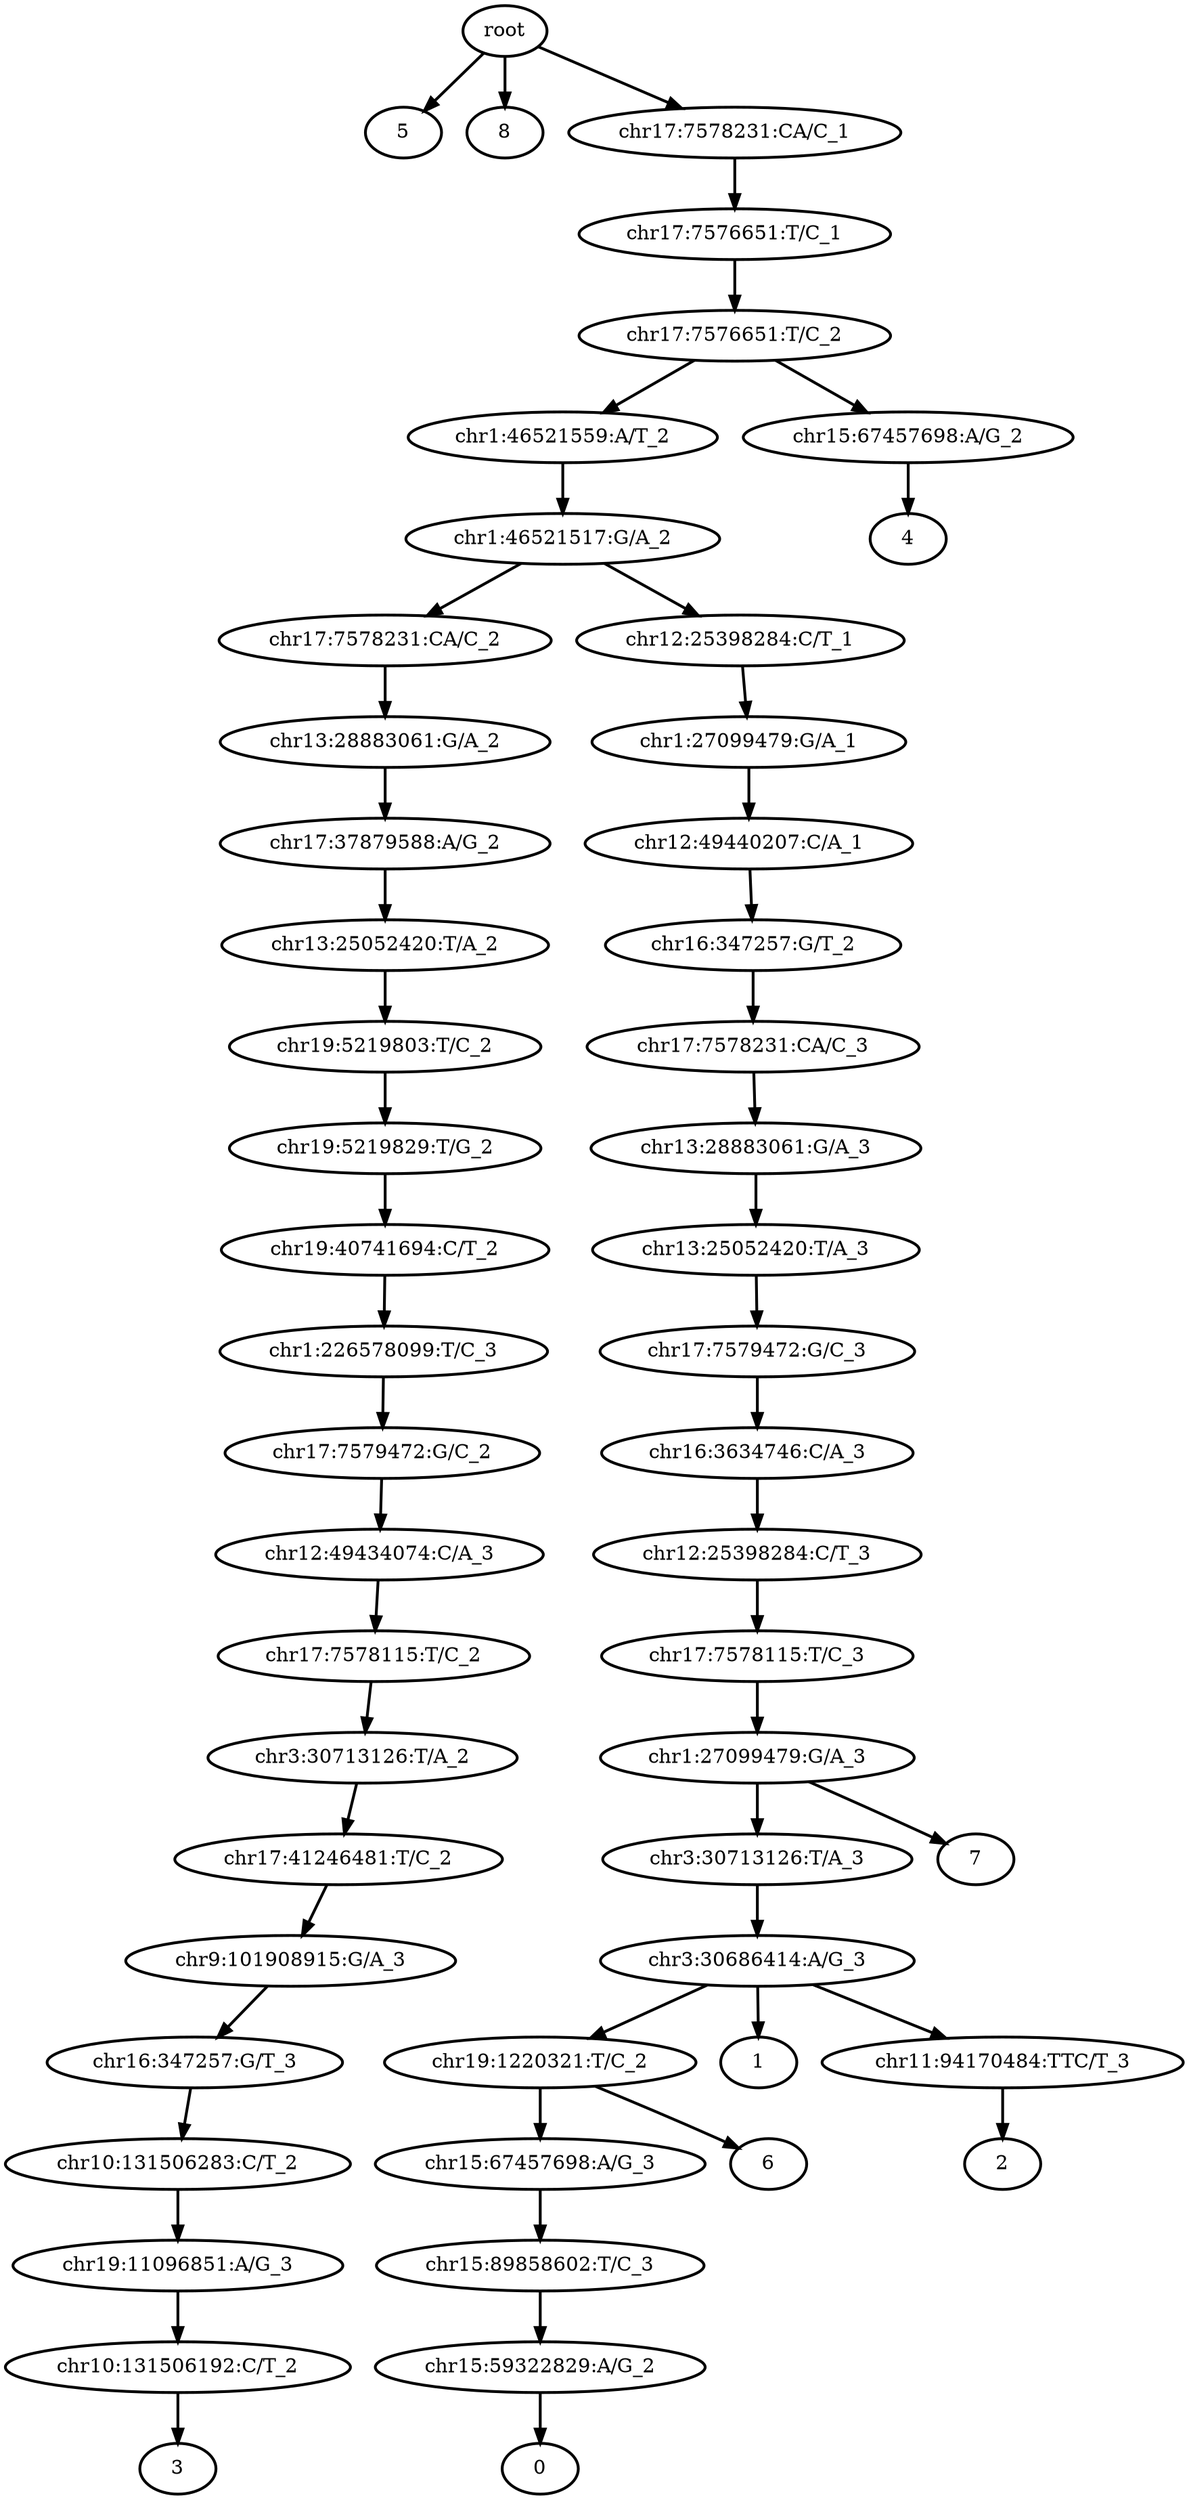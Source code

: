 digraph N {
	overlap="false"
	rankdir="TB"
	0 [label="root", style="bold"];
	1 [label="chr1:46521559:A/T_2", style="bold"];
	2 [label="chr1:46521517:G/A_2", style="bold"];
	3 [label="chr3:30713126:T/A_3", style="bold"];
	4 [label="chr3:30686414:A/G_3", style="bold"];
	5 [label="chr19:1220321:T/C_2", style="bold"];
	6 [label="chr15:67457698:A/G_3", style="bold"];
	7 [label="chr15:89858602:T/C_3", style="bold"];
	8 [label="chr15:59322829:A/G_2", style="bold"];
	9 [label="0", style="bold"];
	10 [label="1", style="bold"];
	11 [label="chr11:94170484:TTC/T_3", style="bold"];
	12 [label="2", style="bold"];
	13 [label="chr17:7578231:CA/C_2", style="bold"];
	14 [label="chr13:28883061:G/A_2", style="bold"];
	15 [label="chr17:37879588:A/G_2", style="bold"];
	16 [label="chr13:25052420:T/A_2", style="bold"];
	17 [label="chr19:5219803:T/C_2", style="bold"];
	18 [label="chr19:5219829:T/G_2", style="bold"];
	19 [label="chr19:40741694:C/T_2", style="bold"];
	20 [label="chr1:226578099:T/C_3", style="bold"];
	21 [label="chr17:7579472:G/C_2", style="bold"];
	22 [label="chr12:49434074:C/A_3", style="bold"];
	23 [label="chr17:7578115:T/C_2", style="bold"];
	24 [label="chr3:30713126:T/A_2", style="bold"];
	25 [label="chr17:41246481:T/C_2", style="bold"];
	26 [label="chr9:101908915:G/A_3", style="bold"];
	27 [label="chr16:347257:G/T_3", style="bold"];
	28 [label="chr10:131506283:C/T_2", style="bold"];
	29 [label="chr19:11096851:A/G_3", style="bold"];
	30 [label="chr10:131506192:C/T_2", style="bold"];
	31 [label="3", style="bold"];
	32 [label="chr15:67457698:A/G_2", style="bold"];
	33 [label="4", style="bold"];
	34 [label="5", style="bold"];
	35 [label="6", style="bold"];
	36 [label="7", style="bold"];
	37 [label="8", style="bold"];
	38 [label="chr17:7576651:T/C_2", style="bold"];
	39 [label="chr16:347257:G/T_2", style="bold"];
	40 [label="chr17:7578231:CA/C_3", style="bold"];
	41 [label="chr13:28883061:G/A_3", style="bold"];
	42 [label="chr13:25052420:T/A_3", style="bold"];
	43 [label="chr17:7579472:G/C_3", style="bold"];
	44 [label="chr16:3634746:C/A_3", style="bold"];
	45 [label="chr12:25398284:C/T_3", style="bold"];
	46 [label="chr17:7578115:T/C_3", style="bold"];
	47 [label="chr1:27099479:G/A_3", style="bold"];
	48 [label="chr17:7578231:CA/C_1", style="bold"];
	49 [label="chr17:7576651:T/C_1", style="bold"];
	50 [label="chr12:25398284:C/T_1", style="bold"];
	51 [label="chr1:27099479:G/A_1", style="bold"];
	52 [label="chr12:49440207:C/A_1", style="bold"];
	0 -> 34 [style="bold"];
	0 -> 37 [style="bold"];
	0 -> 48 [style="bold"];
	1 -> 2 [style="bold"];
	2 -> 13 [style="bold"];
	2 -> 50 [style="bold"];
	3 -> 4 [style="bold"];
	4 -> 5 [style="bold"];
	4 -> 10 [style="bold"];
	4 -> 11 [style="bold"];
	5 -> 6 [style="bold"];
	5 -> 35 [style="bold"];
	6 -> 7 [style="bold"];
	7 -> 8 [style="bold"];
	8 -> 9 [style="bold"];
	11 -> 12 [style="bold"];
	13 -> 14 [style="bold"];
	14 -> 15 [style="bold"];
	15 -> 16 [style="bold"];
	16 -> 17 [style="bold"];
	17 -> 18 [style="bold"];
	18 -> 19 [style="bold"];
	19 -> 20 [style="bold"];
	20 -> 21 [style="bold"];
	21 -> 22 [style="bold"];
	22 -> 23 [style="bold"];
	23 -> 24 [style="bold"];
	24 -> 25 [style="bold"];
	25 -> 26 [style="bold"];
	26 -> 27 [style="bold"];
	27 -> 28 [style="bold"];
	28 -> 29 [style="bold"];
	29 -> 30 [style="bold"];
	30 -> 31 [style="bold"];
	32 -> 33 [style="bold"];
	38 -> 1 [style="bold"];
	38 -> 32 [style="bold"];
	39 -> 40 [style="bold"];
	40 -> 41 [style="bold"];
	41 -> 42 [style="bold"];
	42 -> 43 [style="bold"];
	43 -> 44 [style="bold"];
	44 -> 45 [style="bold"];
	45 -> 46 [style="bold"];
	46 -> 47 [style="bold"];
	47 -> 3 [style="bold"];
	47 -> 36 [style="bold"];
	48 -> 49 [style="bold"];
	49 -> 38 [style="bold"];
	50 -> 51 [style="bold"];
	51 -> 52 [style="bold"];
	52 -> 39 [style="bold"];
}